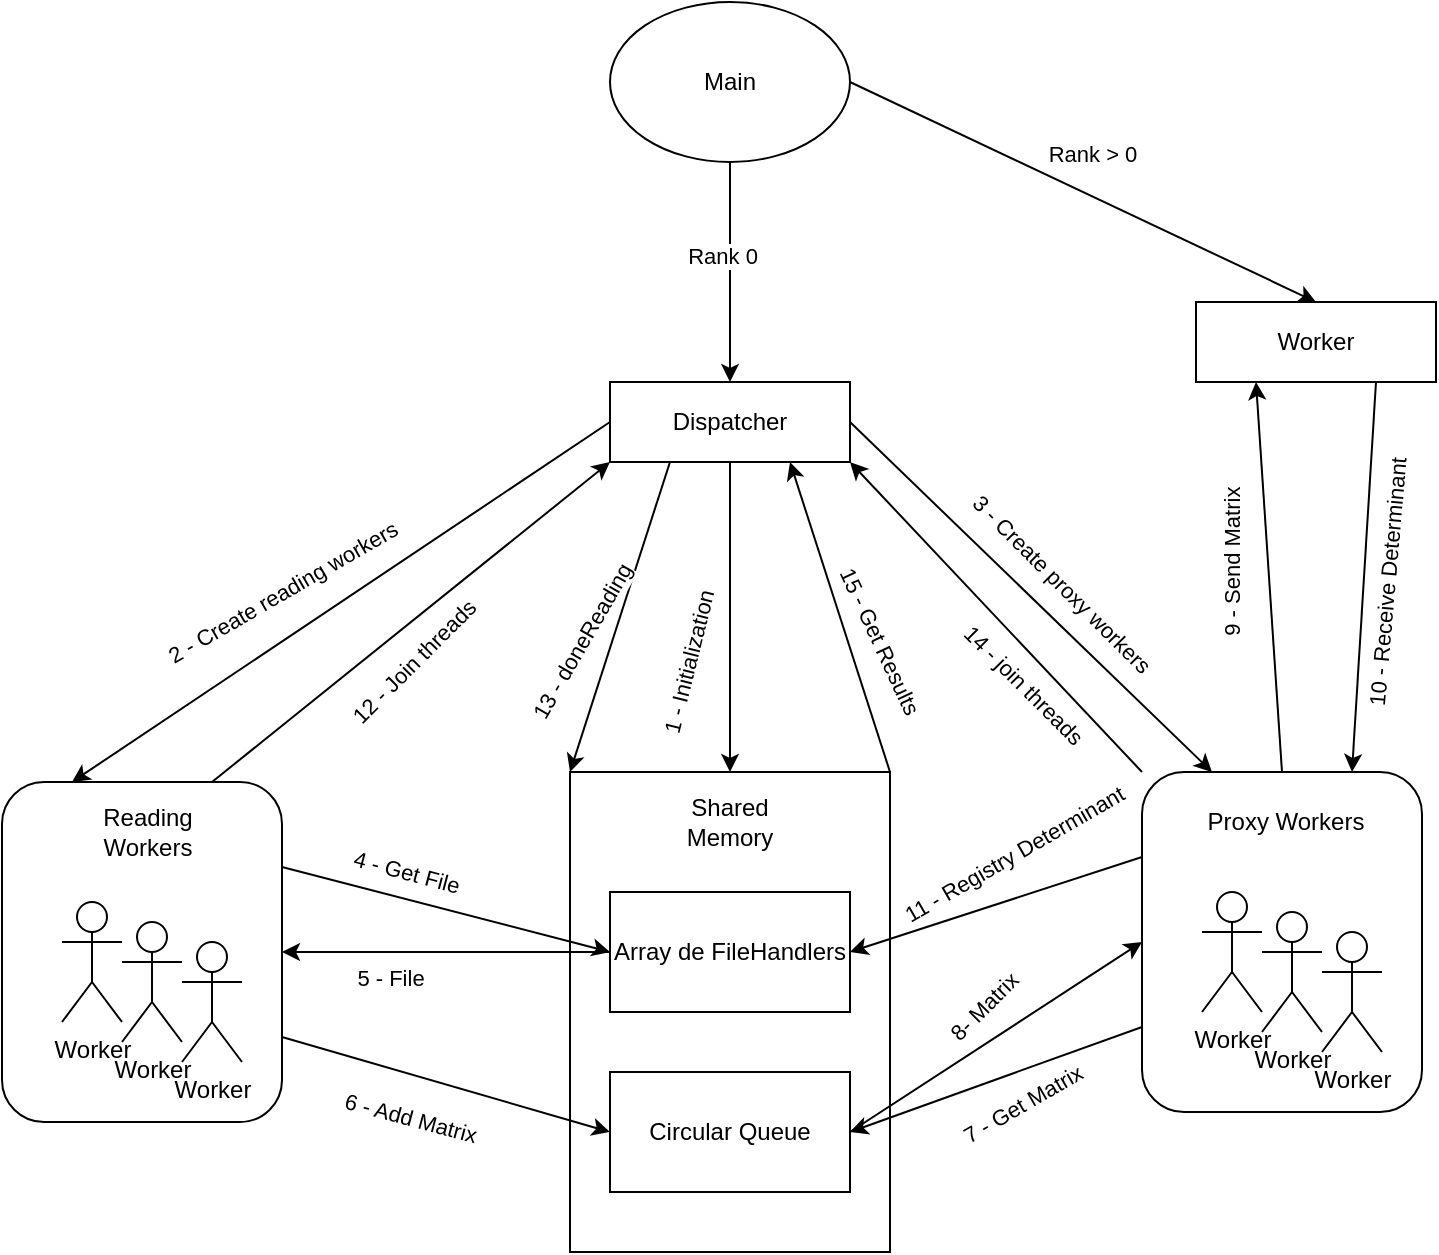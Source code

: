 <mxfile version="18.1.3" type="device"><diagram id="0rY7qbNTiIVg33uIPNQj" name="Page-1"><mxGraphModel dx="2001" dy="1778" grid="1" gridSize="10" guides="1" tooltips="1" connect="1" arrows="1" fold="1" page="1" pageScale="1" pageWidth="827" pageHeight="1169" math="0" shadow="0"><root><mxCell id="0"/><mxCell id="1" parent="0"/><mxCell id="8pU5ChQ9JVwm0EyKaXdT-3" value="" style="rounded=1;whiteSpace=wrap;html=1;" parent="1" vertex="1"><mxGeometry x="560" y="345" width="140" height="170" as="geometry"/></mxCell><mxCell id="8pU5ChQ9JVwm0EyKaXdT-4" value="Worker" style="shape=umlActor;verticalLabelPosition=bottom;verticalAlign=top;html=1;outlineConnect=0;" parent="1" vertex="1"><mxGeometry x="590" y="405" width="30" height="60" as="geometry"/></mxCell><mxCell id="8pU5ChQ9JVwm0EyKaXdT-5" value="Worker" style="shape=umlActor;verticalLabelPosition=bottom;verticalAlign=top;html=1;outlineConnect=0;" parent="1" vertex="1"><mxGeometry x="620" y="415" width="30" height="60" as="geometry"/></mxCell><mxCell id="8pU5ChQ9JVwm0EyKaXdT-6" value="Worker" style="shape=umlActor;verticalLabelPosition=bottom;verticalAlign=top;html=1;outlineConnect=0;" parent="1" vertex="1"><mxGeometry x="650" y="425" width="30" height="60" as="geometry"/></mxCell><mxCell id="8pU5ChQ9JVwm0EyKaXdT-8" value="Proxy Workers" style="text;html=1;strokeColor=none;fillColor=none;align=center;verticalAlign=middle;whiteSpace=wrap;rounded=0;" parent="1" vertex="1"><mxGeometry x="587" y="355" width="90" height="30" as="geometry"/></mxCell><mxCell id="8pU5ChQ9JVwm0EyKaXdT-9" value="" style="rounded=1;whiteSpace=wrap;html=1;" parent="1" vertex="1"><mxGeometry x="-10" y="350" width="140" height="170" as="geometry"/></mxCell><mxCell id="8pU5ChQ9JVwm0EyKaXdT-10" value="Worker" style="shape=umlActor;verticalLabelPosition=bottom;verticalAlign=top;html=1;outlineConnect=0;" parent="1" vertex="1"><mxGeometry x="20" y="410" width="30" height="60" as="geometry"/></mxCell><mxCell id="8pU5ChQ9JVwm0EyKaXdT-11" value="Worker" style="shape=umlActor;verticalLabelPosition=bottom;verticalAlign=top;html=1;outlineConnect=0;" parent="1" vertex="1"><mxGeometry x="50" y="420" width="30" height="60" as="geometry"/></mxCell><mxCell id="8pU5ChQ9JVwm0EyKaXdT-12" value="Worker" style="shape=umlActor;verticalLabelPosition=bottom;verticalAlign=top;html=1;outlineConnect=0;" parent="1" vertex="1"><mxGeometry x="80" y="430" width="30" height="60" as="geometry"/></mxCell><mxCell id="8pU5ChQ9JVwm0EyKaXdT-13" value="Reading Workers" style="text;html=1;strokeColor=none;fillColor=none;align=center;verticalAlign=middle;whiteSpace=wrap;rounded=0;" parent="1" vertex="1"><mxGeometry x="18" y="360" width="90" height="30" as="geometry"/></mxCell><mxCell id="8pU5ChQ9JVwm0EyKaXdT-14" value="Main" style="ellipse;whiteSpace=wrap;html=1;" parent="1" vertex="1"><mxGeometry x="294" y="-40" width="120" height="80" as="geometry"/></mxCell><mxCell id="8pU5ChQ9JVwm0EyKaXdT-17" value="" style="rounded=0;whiteSpace=wrap;html=1;" parent="1" vertex="1"><mxGeometry x="274" y="345" width="160" height="240" as="geometry"/></mxCell><mxCell id="8pU5ChQ9JVwm0EyKaXdT-18" value="Shared Memory" style="text;html=1;strokeColor=none;fillColor=none;align=center;verticalAlign=middle;whiteSpace=wrap;rounded=0;" parent="1" vertex="1"><mxGeometry x="324" y="355" width="60" height="30" as="geometry"/></mxCell><mxCell id="8pU5ChQ9JVwm0EyKaXdT-19" value="Circular Queue" style="rounded=0;whiteSpace=wrap;html=1;" parent="1" vertex="1"><mxGeometry x="294" y="495" width="120" height="60" as="geometry"/></mxCell><mxCell id="8pU5ChQ9JVwm0EyKaXdT-20" value="Array de FileHandlers" style="rounded=0;whiteSpace=wrap;html=1;" parent="1" vertex="1"><mxGeometry x="294" y="405" width="120" height="60" as="geometry"/></mxCell><mxCell id="8pU5ChQ9JVwm0EyKaXdT-21" value="" style="endArrow=classic;html=1;rounded=0;entryX=0.5;entryY=0;entryDx=0;entryDy=0;exitX=0.5;exitY=1;exitDx=0;exitDy=0;" parent="1" source="LgfUehgyXQbKPkZjg6h8-36" target="8pU5ChQ9JVwm0EyKaXdT-17" edge="1"><mxGeometry x="0.9" y="-58" width="50" height="50" relative="1" as="geometry"><mxPoint x="320" y="150" as="sourcePoint"/><mxPoint x="360" y="270" as="targetPoint"/><mxPoint as="offset"/></mxGeometry></mxCell><mxCell id="8pU5ChQ9JVwm0EyKaXdT-42" value="1 - Initialization" style="edgeLabel;html=1;align=center;verticalAlign=middle;resizable=0;points=[];rotation=-76;" parent="8pU5ChQ9JVwm0EyKaXdT-21" vertex="1" connectable="0"><mxGeometry x="0.06" y="1" relative="1" as="geometry"><mxPoint x="-22" y="18" as="offset"/></mxGeometry></mxCell><mxCell id="8pU5ChQ9JVwm0EyKaXdT-23" value="" style="endArrow=classic;html=1;rounded=0;entryX=0.25;entryY=0;entryDx=0;entryDy=0;exitX=1;exitY=0.5;exitDx=0;exitDy=0;" parent="1" source="LgfUehgyXQbKPkZjg6h8-36" target="8pU5ChQ9JVwm0EyKaXdT-3" edge="1"><mxGeometry width="50" height="50" relative="1" as="geometry"><mxPoint x="540" y="190" as="sourcePoint"/><mxPoint x="550" y="200" as="targetPoint"/></mxGeometry></mxCell><mxCell id="8pU5ChQ9JVwm0EyKaXdT-26" value="3 - Create proxy workers" style="edgeLabel;html=1;align=center;verticalAlign=middle;resizable=0;points=[];rotation=45;" parent="8pU5ChQ9JVwm0EyKaXdT-23" vertex="1" connectable="0"><mxGeometry x="-0.179" y="1" relative="1" as="geometry"><mxPoint x="31" y="9" as="offset"/></mxGeometry></mxCell><mxCell id="8pU5ChQ9JVwm0EyKaXdT-24" value="" style="endArrow=classic;html=1;rounded=0;entryX=0.25;entryY=0;entryDx=0;entryDy=0;exitX=0;exitY=0.5;exitDx=0;exitDy=0;" parent="1" source="LgfUehgyXQbKPkZjg6h8-36" target="8pU5ChQ9JVwm0EyKaXdT-9" edge="1"><mxGeometry width="50" height="50" relative="1" as="geometry"><mxPoint x="280" y="170" as="sourcePoint"/><mxPoint x="270" y="190" as="targetPoint"/></mxGeometry></mxCell><mxCell id="8pU5ChQ9JVwm0EyKaXdT-25" value="2 - Create reading workers" style="edgeLabel;html=1;align=center;verticalAlign=middle;resizable=0;points=[];rotation=-30;" parent="8pU5ChQ9JVwm0EyKaXdT-24" vertex="1" connectable="0"><mxGeometry x="0.01" relative="1" as="geometry"><mxPoint x="-28" y="-6" as="offset"/></mxGeometry></mxCell><mxCell id="8pU5ChQ9JVwm0EyKaXdT-27" value="" style="endArrow=classic;html=1;rounded=0;exitX=1;exitY=0.25;exitDx=0;exitDy=0;entryX=0;entryY=0.5;entryDx=0;entryDy=0;" parent="1" source="8pU5ChQ9JVwm0EyKaXdT-9" target="8pU5ChQ9JVwm0EyKaXdT-20" edge="1"><mxGeometry width="50" height="50" relative="1" as="geometry"><mxPoint x="200" y="350" as="sourcePoint"/><mxPoint x="250" y="300" as="targetPoint"/></mxGeometry></mxCell><mxCell id="8pU5ChQ9JVwm0EyKaXdT-29" value="4 - Get File" style="edgeLabel;html=1;align=center;verticalAlign=middle;resizable=0;points=[];rotation=15;" parent="8pU5ChQ9JVwm0EyKaXdT-27" vertex="1" connectable="0"><mxGeometry x="-0.118" y="-4" relative="1" as="geometry"><mxPoint x="-9" y="-20" as="offset"/></mxGeometry></mxCell><mxCell id="8pU5ChQ9JVwm0EyKaXdT-30" value="" style="endArrow=classic;html=1;rounded=0;entryX=1;entryY=0.5;entryDx=0;entryDy=0;exitX=0;exitY=0.5;exitDx=0;exitDy=0;" parent="1" source="8pU5ChQ9JVwm0EyKaXdT-20" target="8pU5ChQ9JVwm0EyKaXdT-9" edge="1"><mxGeometry width="50" height="50" relative="1" as="geometry"><mxPoint x="160" y="540" as="sourcePoint"/><mxPoint x="210" y="490" as="targetPoint"/></mxGeometry></mxCell><mxCell id="8pU5ChQ9JVwm0EyKaXdT-31" value="5 - File" style="edgeLabel;html=1;align=center;verticalAlign=middle;resizable=0;points=[];" parent="8pU5ChQ9JVwm0EyKaXdT-30" vertex="1" connectable="0"><mxGeometry x="0.226" y="-3" relative="1" as="geometry"><mxPoint x="-10" y="16" as="offset"/></mxGeometry></mxCell><mxCell id="8pU5ChQ9JVwm0EyKaXdT-32" value="" style="endArrow=classic;html=1;rounded=0;exitX=1;exitY=0.75;exitDx=0;exitDy=0;entryX=0;entryY=0.5;entryDx=0;entryDy=0;" parent="1" source="8pU5ChQ9JVwm0EyKaXdT-9" target="8pU5ChQ9JVwm0EyKaXdT-19" edge="1"><mxGeometry width="50" height="50" relative="1" as="geometry"><mxPoint x="570" y="500" as="sourcePoint"/><mxPoint x="620" y="450" as="targetPoint"/></mxGeometry></mxCell><mxCell id="8pU5ChQ9JVwm0EyKaXdT-33" value="6 - Add Matrix" style="edgeLabel;html=1;align=center;verticalAlign=middle;resizable=0;points=[];rotation=15;" parent="8pU5ChQ9JVwm0EyKaXdT-32" vertex="1" connectable="0"><mxGeometry x="-0.229" y="-1" relative="1" as="geometry"><mxPoint x="1" y="21" as="offset"/></mxGeometry></mxCell><mxCell id="8pU5ChQ9JVwm0EyKaXdT-34" value="" style="endArrow=classic;html=1;rounded=0;entryX=1;entryY=0.5;entryDx=0;entryDy=0;exitX=0;exitY=0.75;exitDx=0;exitDy=0;" parent="1" source="8pU5ChQ9JVwm0EyKaXdT-3" target="8pU5ChQ9JVwm0EyKaXdT-19" edge="1"><mxGeometry width="50" height="50" relative="1" as="geometry"><mxPoint x="640" y="460" as="sourcePoint"/><mxPoint x="540" y="420" as="targetPoint"/></mxGeometry></mxCell><mxCell id="8pU5ChQ9JVwm0EyKaXdT-35" value="7 - Get Matrix" style="edgeLabel;html=1;align=center;verticalAlign=middle;resizable=0;points=[];rotation=-30;" parent="8pU5ChQ9JVwm0EyKaXdT-34" vertex="1" connectable="0"><mxGeometry x="-0.343" relative="1" as="geometry"><mxPoint x="-12" y="21" as="offset"/></mxGeometry></mxCell><mxCell id="8pU5ChQ9JVwm0EyKaXdT-36" value="" style="endArrow=classic;html=1;rounded=0;exitX=1;exitY=0.5;exitDx=0;exitDy=0;entryX=0;entryY=0.5;entryDx=0;entryDy=0;" parent="1" source="8pU5ChQ9JVwm0EyKaXdT-19" target="8pU5ChQ9JVwm0EyKaXdT-3" edge="1"><mxGeometry width="50" height="50" relative="1" as="geometry"><mxPoint x="560" y="530" as="sourcePoint"/><mxPoint x="610" y="480" as="targetPoint"/></mxGeometry></mxCell><mxCell id="8pU5ChQ9JVwm0EyKaXdT-38" value="8- Matrix" style="edgeLabel;html=1;align=center;verticalAlign=middle;resizable=0;points=[];rotation=-45;" parent="8pU5ChQ9JVwm0EyKaXdT-36" vertex="1" connectable="0"><mxGeometry x="0.232" relative="1" as="geometry"><mxPoint x="-23" y="-4" as="offset"/></mxGeometry></mxCell><mxCell id="8pU5ChQ9JVwm0EyKaXdT-40" value="" style="endArrow=classic;html=1;rounded=0;exitX=0;exitY=0.25;exitDx=0;exitDy=0;entryX=1;entryY=0.5;entryDx=0;entryDy=0;" parent="1" source="8pU5ChQ9JVwm0EyKaXdT-3" target="8pU5ChQ9JVwm0EyKaXdT-20" edge="1"><mxGeometry width="50" height="50" relative="1" as="geometry"><mxPoint x="500" y="350" as="sourcePoint"/><mxPoint x="550" y="300" as="targetPoint"/></mxGeometry></mxCell><mxCell id="8pU5ChQ9JVwm0EyKaXdT-41" value="11 - Registry Determinant" style="edgeLabel;html=1;align=center;verticalAlign=middle;resizable=0;points=[];rotation=-30;" parent="8pU5ChQ9JVwm0EyKaXdT-40" vertex="1" connectable="0"><mxGeometry x="0.044" relative="1" as="geometry"><mxPoint x="12" y="-26" as="offset"/></mxGeometry></mxCell><mxCell id="8pU5ChQ9JVwm0EyKaXdT-43" value="" style="endArrow=classic;html=1;rounded=0;exitX=1;exitY=0;exitDx=0;exitDy=0;entryX=0.75;entryY=1;entryDx=0;entryDy=0;" parent="1" source="8pU5ChQ9JVwm0EyKaXdT-17" target="LgfUehgyXQbKPkZjg6h8-36" edge="1"><mxGeometry width="50" height="50" relative="1" as="geometry"><mxPoint x="610" y="140" as="sourcePoint"/><mxPoint x="660" y="90" as="targetPoint"/></mxGeometry></mxCell><mxCell id="8pU5ChQ9JVwm0EyKaXdT-44" value="15 - Get Results" style="edgeLabel;html=1;align=center;verticalAlign=middle;resizable=0;points=[];rotation=65;" parent="8pU5ChQ9JVwm0EyKaXdT-43" vertex="1" connectable="0"><mxGeometry x="0.01" y="-1" relative="1" as="geometry"><mxPoint x="19" y="12" as="offset"/></mxGeometry></mxCell><mxCell id="8pU5ChQ9JVwm0EyKaXdT-45" value="" style="endArrow=classic;html=1;rounded=0;exitX=0.75;exitY=0;exitDx=0;exitDy=0;entryX=0;entryY=1;entryDx=0;entryDy=0;" parent="1" source="8pU5ChQ9JVwm0EyKaXdT-9" target="LgfUehgyXQbKPkZjg6h8-36" edge="1"><mxGeometry width="50" height="50" relative="1" as="geometry"><mxPoint x="160" y="170" as="sourcePoint"/><mxPoint x="360" y="220" as="targetPoint"/></mxGeometry></mxCell><mxCell id="8pU5ChQ9JVwm0EyKaXdT-46" value="12 - Join threads" style="edgeLabel;html=1;align=center;verticalAlign=middle;resizable=0;points=[];rotation=-45;" parent="8pU5ChQ9JVwm0EyKaXdT-45" vertex="1" connectable="0"><mxGeometry x="-0.055" y="-1" relative="1" as="geometry"><mxPoint x="6" y="15" as="offset"/></mxGeometry></mxCell><mxCell id="8pU5ChQ9JVwm0EyKaXdT-47" value="" style="endArrow=classic;html=1;rounded=0;exitX=0.5;exitY=0;exitDx=0;exitDy=0;entryX=0.25;entryY=1;entryDx=0;entryDy=0;" parent="1" source="8pU5ChQ9JVwm0EyKaXdT-3" target="LgfUehgyXQbKPkZjg6h8-37" edge="1"><mxGeometry width="50" height="50" relative="1" as="geometry"><mxPoint x="550" y="190" as="sourcePoint"/><mxPoint x="600" y="140" as="targetPoint"/></mxGeometry></mxCell><mxCell id="8pU5ChQ9JVwm0EyKaXdT-48" value="9 - Send Matrix" style="edgeLabel;html=1;align=center;verticalAlign=middle;resizable=0;points=[];rotation=-90;" parent="8pU5ChQ9JVwm0EyKaXdT-47" vertex="1" connectable="0"><mxGeometry x="-0.125" y="1" relative="1" as="geometry"><mxPoint x="-19" y="-19" as="offset"/></mxGeometry></mxCell><mxCell id="8pU5ChQ9JVwm0EyKaXdT-49" value="" style="endArrow=classic;html=1;rounded=0;entryX=0;entryY=0;entryDx=0;entryDy=0;exitX=0.25;exitY=1;exitDx=0;exitDy=0;" parent="1" edge="1" target="8pU5ChQ9JVwm0EyKaXdT-17" source="LgfUehgyXQbKPkZjg6h8-36"><mxGeometry width="50" height="50" relative="1" as="geometry"><mxPoint x="350" y="210" as="sourcePoint"/><mxPoint x="270" y="280" as="targetPoint"/></mxGeometry></mxCell><mxCell id="8pU5ChQ9JVwm0EyKaXdT-50" value="13 - doneReading" style="edgeLabel;html=1;align=center;verticalAlign=middle;resizable=0;points=[];rotation=-60;" parent="8pU5ChQ9JVwm0EyKaXdT-49" vertex="1" connectable="0"><mxGeometry x="0.425" y="-1" relative="1" as="geometry"><mxPoint x="-8" y="-20" as="offset"/></mxGeometry></mxCell><mxCell id="LgfUehgyXQbKPkZjg6h8-36" value="Dispatcher" style="rounded=0;whiteSpace=wrap;html=1;" vertex="1" parent="1"><mxGeometry x="294" y="150" width="120" height="40" as="geometry"/></mxCell><mxCell id="LgfUehgyXQbKPkZjg6h8-37" value="Worker" style="rounded=0;whiteSpace=wrap;html=1;" vertex="1" parent="1"><mxGeometry x="587" y="110" width="120" height="40" as="geometry"/></mxCell><mxCell id="LgfUehgyXQbKPkZjg6h8-38" value="" style="endArrow=classic;html=1;rounded=0;exitX=0.5;exitY=1;exitDx=0;exitDy=0;entryX=0.5;entryY=0;entryDx=0;entryDy=0;" edge="1" parent="1" source="8pU5ChQ9JVwm0EyKaXdT-14" target="LgfUehgyXQbKPkZjg6h8-36"><mxGeometry width="50" height="50" relative="1" as="geometry"><mxPoint x="220" y="90" as="sourcePoint"/><mxPoint x="260" y="40" as="targetPoint"/></mxGeometry></mxCell><mxCell id="LgfUehgyXQbKPkZjg6h8-41" value="Rank 0" style="edgeLabel;html=1;align=center;verticalAlign=middle;resizable=0;points=[];" vertex="1" connectable="0" parent="LgfUehgyXQbKPkZjg6h8-38"><mxGeometry x="0.063" y="-4" relative="1" as="geometry"><mxPoint y="-12" as="offset"/></mxGeometry></mxCell><mxCell id="LgfUehgyXQbKPkZjg6h8-39" value="" style="endArrow=classic;html=1;rounded=0;exitX=1;exitY=0.5;exitDx=0;exitDy=0;entryX=0.5;entryY=0;entryDx=0;entryDy=0;" edge="1" parent="1" source="8pU5ChQ9JVwm0EyKaXdT-14" target="LgfUehgyXQbKPkZjg6h8-37"><mxGeometry width="50" height="50" relative="1" as="geometry"><mxPoint x="350.0" y="100" as="sourcePoint"/><mxPoint x="120.0" y="120" as="targetPoint"/></mxGeometry></mxCell><mxCell id="LgfUehgyXQbKPkZjg6h8-40" value="Rank &amp;gt; 0" style="edgeLabel;html=1;align=center;verticalAlign=middle;resizable=0;points=[];" vertex="1" connectable="0" parent="LgfUehgyXQbKPkZjg6h8-39"><mxGeometry x="-0.094" y="1" relative="1" as="geometry"><mxPoint x="15" y="-13" as="offset"/></mxGeometry></mxCell><mxCell id="LgfUehgyXQbKPkZjg6h8-42" value="" style="endArrow=classic;html=1;rounded=0;exitX=0.75;exitY=1;exitDx=0;exitDy=0;entryX=0.75;entryY=0;entryDx=0;entryDy=0;" edge="1" parent="1" source="LgfUehgyXQbKPkZjg6h8-37" target="8pU5ChQ9JVwm0EyKaXdT-3"><mxGeometry width="50" height="50" relative="1" as="geometry"><mxPoint x="640" y="355" as="sourcePoint"/><mxPoint x="680" y="320" as="targetPoint"/></mxGeometry></mxCell><mxCell id="LgfUehgyXQbKPkZjg6h8-43" value="10 - Receive Determinant" style="edgeLabel;html=1;align=center;verticalAlign=middle;resizable=0;points=[];rotation=-85;" vertex="1" connectable="0" parent="LgfUehgyXQbKPkZjg6h8-42"><mxGeometry x="-0.125" y="1" relative="1" as="geometry"><mxPoint x="10" y="15" as="offset"/></mxGeometry></mxCell><mxCell id="LgfUehgyXQbKPkZjg6h8-44" value="" style="endArrow=classic;html=1;rounded=0;exitX=0;exitY=0;exitDx=0;exitDy=0;entryX=1;entryY=1;entryDx=0;entryDy=0;" edge="1" parent="1" source="8pU5ChQ9JVwm0EyKaXdT-3" target="LgfUehgyXQbKPkZjg6h8-36"><mxGeometry width="50" height="50" relative="1" as="geometry"><mxPoint x="500" y="130" as="sourcePoint"/><mxPoint x="550" y="80" as="targetPoint"/></mxGeometry></mxCell><mxCell id="LgfUehgyXQbKPkZjg6h8-45" value="14 - join threads" style="edgeLabel;html=1;align=center;verticalAlign=middle;resizable=0;points=[];rotation=45;" vertex="1" connectable="0" parent="LgfUehgyXQbKPkZjg6h8-44"><mxGeometry x="-0.395" y="-1" relative="1" as="geometry"><mxPoint x="-16" y="3" as="offset"/></mxGeometry></mxCell></root></mxGraphModel></diagram></mxfile>